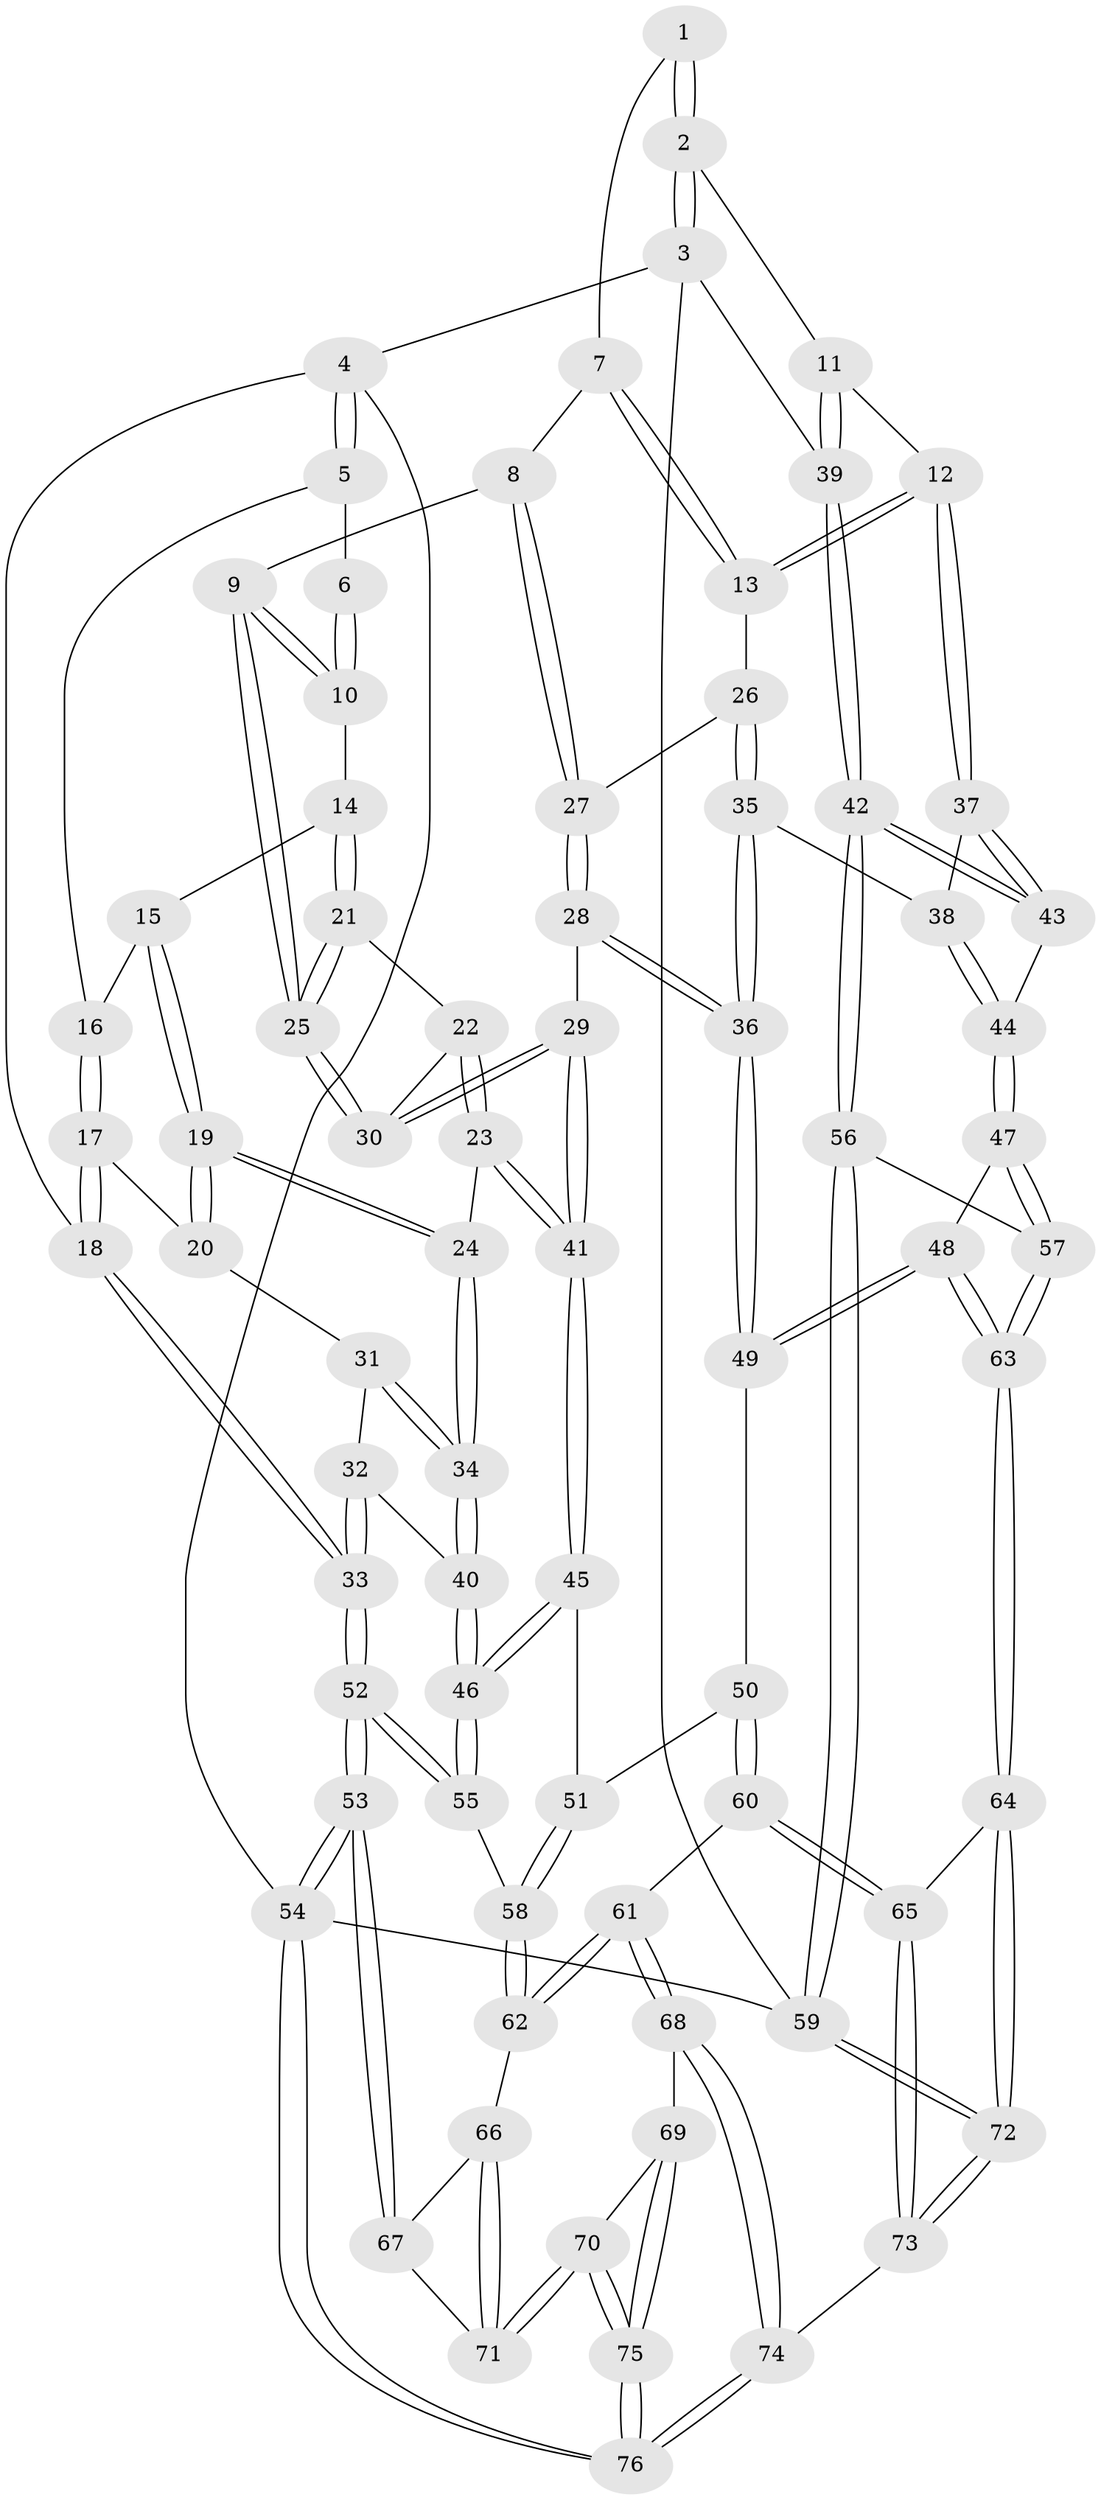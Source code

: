 // coarse degree distribution, {3: 0.11320754716981132, 6: 0.07547169811320754, 5: 0.4528301886792453, 4: 0.3584905660377358}
// Generated by graph-tools (version 1.1) at 2025/52/02/27/25 19:52:40]
// undirected, 76 vertices, 187 edges
graph export_dot {
graph [start="1"]
  node [color=gray90,style=filled];
  1 [pos="+0.7733368583604467+0"];
  2 [pos="+0.9851962614515913+0"];
  3 [pos="+1+0"];
  4 [pos="+0+0"];
  5 [pos="+0.15724307904444476+0"];
  6 [pos="+0.4648340283603359+0"];
  7 [pos="+0.7278137446224161+0"];
  8 [pos="+0.6261070968624419+0.0904624868466413"];
  9 [pos="+0.5961173257017185+0.09683508985376178"];
  10 [pos="+0.47191614205884364+0"];
  11 [pos="+0.8678633018552443+0.13426536893437924"];
  12 [pos="+0.8606528417454671+0.14232723797855606"];
  13 [pos="+0.7495117888925277+0.14213665453189117"];
  14 [pos="+0.4216994993347663+0.0589588287298401"];
  15 [pos="+0.24490463312912117+0.03359524757282284"];
  16 [pos="+0.181732988459133+0"];
  17 [pos="+0.10595832438254263+0.09939085973509205"];
  18 [pos="+0+0"];
  19 [pos="+0.24006909773391896+0.13653098929802246"];
  20 [pos="+0.11772733826354857+0.13476782006932533"];
  21 [pos="+0.4221372861531253+0.06943442670826126"];
  22 [pos="+0.40718696693142126+0.12510788558045297"];
  23 [pos="+0.34150640452150144+0.21392022085922022"];
  24 [pos="+0.28135329895666117+0.20457086232417998"];
  25 [pos="+0.5727498693014709+0.12643785472844607"];
  26 [pos="+0.7424475450380329+0.14489076040011928"];
  27 [pos="+0.7084057061300894+0.13311909523473037"];
  28 [pos="+0.5697298956804169+0.2547849962121547"];
  29 [pos="+0.5540388922373458+0.23591537311417943"];
  30 [pos="+0.55396846414761+0.1763511840097704"];
  31 [pos="+0.0888579057028749+0.16198763056407817"];
  32 [pos="+0.033296629232323724+0.18020448826627317"];
  33 [pos="+0+0.24032904951904843"];
  34 [pos="+0.18359802437760636+0.3097713206069451"];
  35 [pos="+0.6993099431957026+0.2682648841816056"];
  36 [pos="+0.6260314944343377+0.341346324554761"];
  37 [pos="+0.8681271149937761+0.1928725730791446"];
  38 [pos="+0.7948892718498641+0.278733410377082"];
  39 [pos="+1+0.18535978659841318"];
  40 [pos="+0.18073787319995485+0.3149665852364447"];
  41 [pos="+0.37819613117189216+0.2530545513447677"];
  42 [pos="+1+0.42340536426077724"];
  43 [pos="+0.9725785837539734+0.3731386272361379"];
  44 [pos="+0.8434499670830202+0.4040873479628564"];
  45 [pos="+0.4013144891337832+0.39263714733301774"];
  46 [pos="+0.13167297571413594+0.41905571043999756"];
  47 [pos="+0.8152346586105358+0.4209281139393444"];
  48 [pos="+0.6726086422356541+0.4551699077810999"];
  49 [pos="+0.62470337295803+0.42522221009073524"];
  50 [pos="+0.5385238730882369+0.45601232205336384"];
  51 [pos="+0.42108170578412035+0.4143095615580678"];
  52 [pos="+0+0.4698749957916075"];
  53 [pos="+0+0.6161054731428318"];
  54 [pos="+0+1"];
  55 [pos="+0.10722343879821393+0.44323084173482075"];
  56 [pos="+1+0.5560608058337547"];
  57 [pos="+0.9129650229110815+0.6622530427031762"];
  58 [pos="+0.2717039265883345+0.6107818076240038"];
  59 [pos="+1+1"];
  60 [pos="+0.43139396548900233+0.736637190581366"];
  61 [pos="+0.39915482609923136+0.7439981058064462"];
  62 [pos="+0.2895665805073315+0.6548530551271132"];
  63 [pos="+0.7621176170303351+0.7624528448737276"];
  64 [pos="+0.7528146205421975+0.7827431707794553"];
  65 [pos="+0.6143937409393236+0.790525591653921"];
  66 [pos="+0.19562213120684627+0.7005688421677647"];
  67 [pos="+0+0.7077135197115348"];
  68 [pos="+0.3453159496749265+0.8564760251196126"];
  69 [pos="+0.29321180307559125+0.8641640005581078"];
  70 [pos="+0.12747955634165425+0.8862591716922993"];
  71 [pos="+0.11804028892183993+0.8679964606643484"];
  72 [pos="+1+1"];
  73 [pos="+0.47801569033406566+1"];
  74 [pos="+0.37913459193392707+1"];
  75 [pos="+0+1"];
  76 [pos="+0+1"];
  1 -- 2;
  1 -- 2;
  1 -- 7;
  2 -- 3;
  2 -- 3;
  2 -- 11;
  3 -- 4;
  3 -- 39;
  3 -- 59;
  4 -- 5;
  4 -- 5;
  4 -- 18;
  4 -- 54;
  5 -- 6;
  5 -- 16;
  6 -- 10;
  6 -- 10;
  7 -- 8;
  7 -- 13;
  7 -- 13;
  8 -- 9;
  8 -- 27;
  8 -- 27;
  9 -- 10;
  9 -- 10;
  9 -- 25;
  9 -- 25;
  10 -- 14;
  11 -- 12;
  11 -- 39;
  11 -- 39;
  12 -- 13;
  12 -- 13;
  12 -- 37;
  12 -- 37;
  13 -- 26;
  14 -- 15;
  14 -- 21;
  14 -- 21;
  15 -- 16;
  15 -- 19;
  15 -- 19;
  16 -- 17;
  16 -- 17;
  17 -- 18;
  17 -- 18;
  17 -- 20;
  18 -- 33;
  18 -- 33;
  19 -- 20;
  19 -- 20;
  19 -- 24;
  19 -- 24;
  20 -- 31;
  21 -- 22;
  21 -- 25;
  21 -- 25;
  22 -- 23;
  22 -- 23;
  22 -- 30;
  23 -- 24;
  23 -- 41;
  23 -- 41;
  24 -- 34;
  24 -- 34;
  25 -- 30;
  25 -- 30;
  26 -- 27;
  26 -- 35;
  26 -- 35;
  27 -- 28;
  27 -- 28;
  28 -- 29;
  28 -- 36;
  28 -- 36;
  29 -- 30;
  29 -- 30;
  29 -- 41;
  29 -- 41;
  31 -- 32;
  31 -- 34;
  31 -- 34;
  32 -- 33;
  32 -- 33;
  32 -- 40;
  33 -- 52;
  33 -- 52;
  34 -- 40;
  34 -- 40;
  35 -- 36;
  35 -- 36;
  35 -- 38;
  36 -- 49;
  36 -- 49;
  37 -- 38;
  37 -- 43;
  37 -- 43;
  38 -- 44;
  38 -- 44;
  39 -- 42;
  39 -- 42;
  40 -- 46;
  40 -- 46;
  41 -- 45;
  41 -- 45;
  42 -- 43;
  42 -- 43;
  42 -- 56;
  42 -- 56;
  43 -- 44;
  44 -- 47;
  44 -- 47;
  45 -- 46;
  45 -- 46;
  45 -- 51;
  46 -- 55;
  46 -- 55;
  47 -- 48;
  47 -- 57;
  47 -- 57;
  48 -- 49;
  48 -- 49;
  48 -- 63;
  48 -- 63;
  49 -- 50;
  50 -- 51;
  50 -- 60;
  50 -- 60;
  51 -- 58;
  51 -- 58;
  52 -- 53;
  52 -- 53;
  52 -- 55;
  52 -- 55;
  53 -- 54;
  53 -- 54;
  53 -- 67;
  53 -- 67;
  54 -- 76;
  54 -- 76;
  54 -- 59;
  55 -- 58;
  56 -- 57;
  56 -- 59;
  56 -- 59;
  57 -- 63;
  57 -- 63;
  58 -- 62;
  58 -- 62;
  59 -- 72;
  59 -- 72;
  60 -- 61;
  60 -- 65;
  60 -- 65;
  61 -- 62;
  61 -- 62;
  61 -- 68;
  61 -- 68;
  62 -- 66;
  63 -- 64;
  63 -- 64;
  64 -- 65;
  64 -- 72;
  64 -- 72;
  65 -- 73;
  65 -- 73;
  66 -- 67;
  66 -- 71;
  66 -- 71;
  67 -- 71;
  68 -- 69;
  68 -- 74;
  68 -- 74;
  69 -- 70;
  69 -- 75;
  69 -- 75;
  70 -- 71;
  70 -- 71;
  70 -- 75;
  70 -- 75;
  72 -- 73;
  72 -- 73;
  73 -- 74;
  74 -- 76;
  74 -- 76;
  75 -- 76;
  75 -- 76;
}
